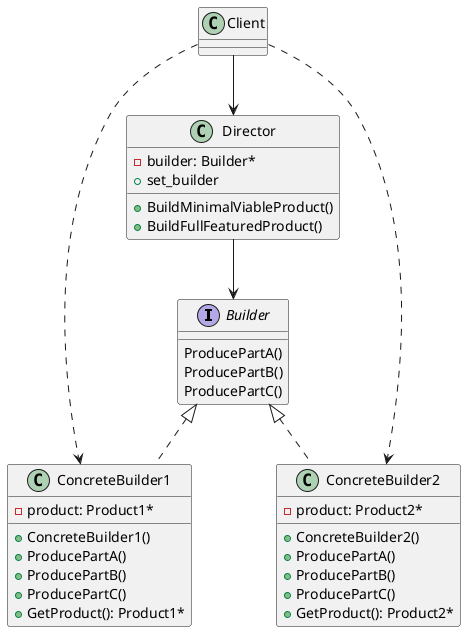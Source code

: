 @startuml

Builder <|.. ConcreteBuilder1
Builder <|.. ConcreteBuilder2

interface Builder{
        ProducePartA()
        ProducePartB()
        ProducePartC()
}

class ConcreteBuilder1{
    - product: Product1*
    + ConcreteBuilder1()
    + ProducePartA()
    + ProducePartB()
    + ProducePartC()
    + GetProduct(): Product1*
}

class ConcreteBuilder2{
    - product: Product2*
    + ConcreteBuilder2()
    + ProducePartA()
    + ProducePartB()
    + ProducePartC()
    + GetProduct(): Product2*
}

Director --> Builder

Client --> Director
Client ..> ConcreteBuilder1
Client ..> ConcreteBuilder2

class Director{
    - builder: Builder*
    + set_builder
    + BuildMinimalViableProduct()
    + BuildFullFeaturedProduct()
}


@enduml